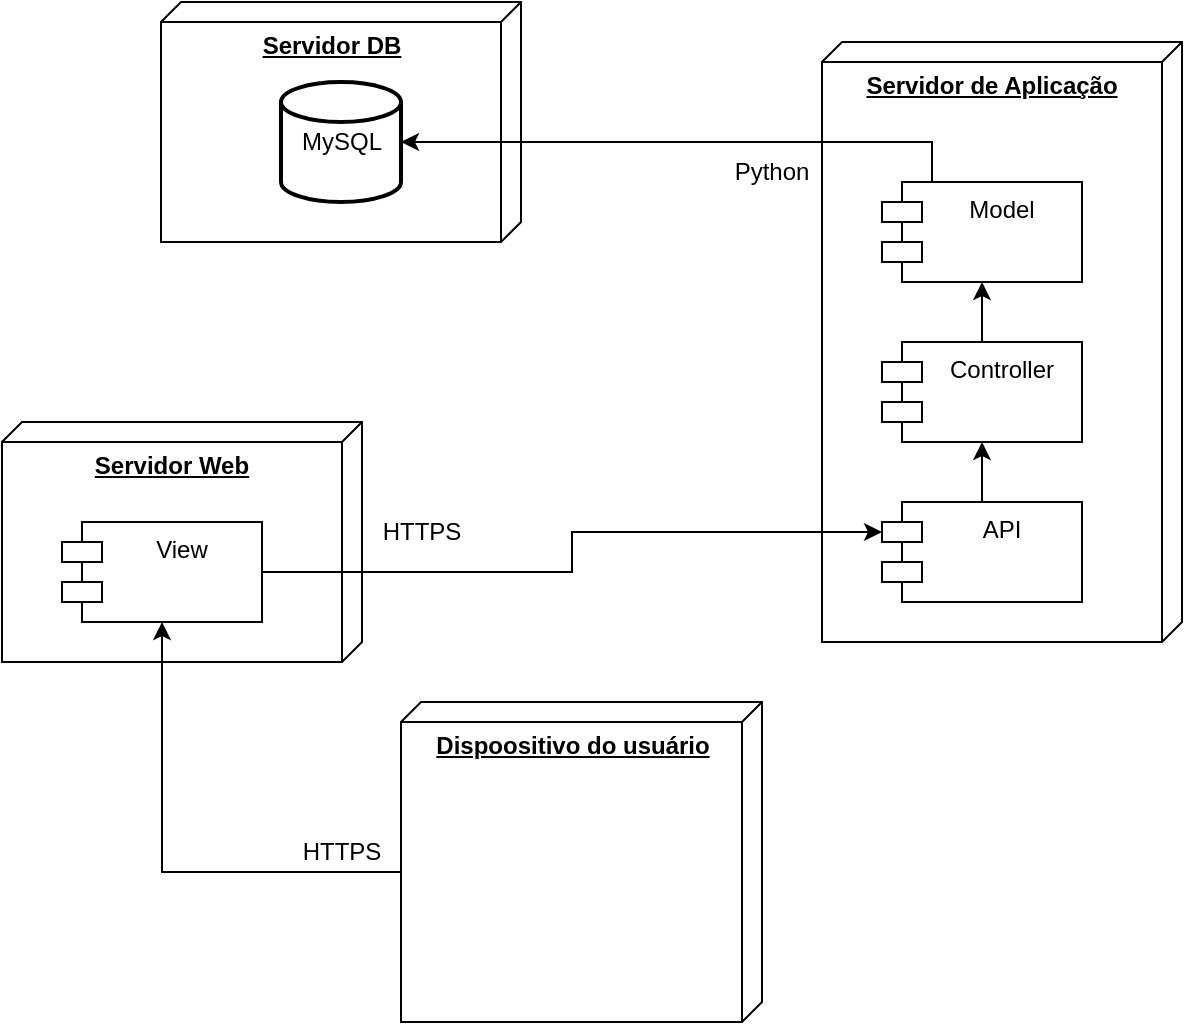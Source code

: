 <mxfile version="24.1.0" type="device">
  <diagram name="Página-1" id="TyRYyZFYQ0PoQ1BtjzDm">
    <mxGraphModel dx="794" dy="511" grid="1" gridSize="10" guides="1" tooltips="1" connect="1" arrows="1" fold="1" page="1" pageScale="1" pageWidth="827" pageHeight="1169" math="0" shadow="0">
      <root>
        <mxCell id="0" />
        <mxCell id="1" parent="0" />
        <mxCell id="fgH89r75op48-qcW9d2e-1" value="&lt;b&gt;Dispoositivo do usuário&lt;/b&gt;" style="verticalAlign=top;align=center;spacingTop=8;spacingLeft=2;spacingRight=12;shape=cube;size=10;direction=south;fontStyle=4;html=1;whiteSpace=wrap;" parent="1" vertex="1">
          <mxGeometry x="389.5" y="430" width="180.5" height="160" as="geometry" />
        </mxCell>
        <mxCell id="fgH89r75op48-qcW9d2e-2" value="&lt;b&gt;Servidor Web&lt;/b&gt;" style="verticalAlign=top;align=center;spacingTop=8;spacingLeft=2;spacingRight=12;shape=cube;size=10;direction=south;fontStyle=4;html=1;whiteSpace=wrap;" parent="1" vertex="1">
          <mxGeometry x="190" y="290" width="180" height="120" as="geometry" />
        </mxCell>
        <mxCell id="fgH89r75op48-qcW9d2e-4" value="&lt;b&gt;Servidor DB&lt;/b&gt;" style="verticalAlign=top;align=center;spacingTop=8;spacingLeft=2;spacingRight=12;shape=cube;size=10;direction=south;fontStyle=4;html=1;whiteSpace=wrap;" parent="1" vertex="1">
          <mxGeometry x="269.5" y="80" width="180" height="120" as="geometry" />
        </mxCell>
        <mxCell id="fgH89r75op48-qcW9d2e-8" value="HTTPS" style="text;html=1;align=center;verticalAlign=middle;whiteSpace=wrap;rounded=0;" parent="1" vertex="1">
          <mxGeometry x="329.5" y="490" width="60" height="30" as="geometry" />
        </mxCell>
        <mxCell id="fgH89r75op48-qcW9d2e-9" value="Python" style="text;html=1;align=center;verticalAlign=middle;whiteSpace=wrap;rounded=0;rotation=0;" parent="1" vertex="1">
          <mxGeometry x="550" y="150" width="50" height="30" as="geometry" />
        </mxCell>
        <mxCell id="znt6d7d_Qfbz-xSWCEUZ-16" style="edgeStyle=orthogonalEdgeStyle;rounded=0;orthogonalLoop=1;jettySize=auto;html=1;exitX=0;exitY=0;exitDx=85;exitDy=180.5;entryX=0.5;entryY=1;entryDx=0;entryDy=0;exitPerimeter=0;" parent="1" source="fgH89r75op48-qcW9d2e-1" target="znt6d7d_Qfbz-xSWCEUZ-11" edge="1">
          <mxGeometry relative="1" as="geometry">
            <Array as="points">
              <mxPoint x="270" y="515" />
            </Array>
            <mxPoint x="445" y="500" as="sourcePoint" />
          </mxGeometry>
        </mxCell>
        <mxCell id="znt6d7d_Qfbz-xSWCEUZ-2" value="&lt;b&gt;Servidor de Aplicação&lt;/b&gt;" style="verticalAlign=top;align=center;spacingTop=8;spacingLeft=2;spacingRight=12;shape=cube;size=10;direction=south;fontStyle=4;html=1;whiteSpace=wrap;" parent="1" vertex="1">
          <mxGeometry x="600" y="100" width="180" height="300" as="geometry" />
        </mxCell>
        <mxCell id="znt6d7d_Qfbz-xSWCEUZ-4" style="edgeStyle=orthogonalEdgeStyle;rounded=0;orthogonalLoop=1;jettySize=auto;html=1;entryX=0;entryY=0;entryDx=0;entryDy=15;exitX=1;exitY=0.5;exitDx=0;exitDy=0;entryPerimeter=0;" parent="1" source="znt6d7d_Qfbz-xSWCEUZ-11" target="znt6d7d_Qfbz-xSWCEUZ-7" edge="1">
          <mxGeometry relative="1" as="geometry" />
        </mxCell>
        <mxCell id="znt6d7d_Qfbz-xSWCEUZ-5" value="HTTPS" style="text;html=1;align=center;verticalAlign=middle;whiteSpace=wrap;rounded=0;" parent="1" vertex="1">
          <mxGeometry x="370" y="330" width="60" height="30" as="geometry" />
        </mxCell>
        <mxCell id="znt6d7d_Qfbz-xSWCEUZ-13" style="edgeStyle=orthogonalEdgeStyle;rounded=0;orthogonalLoop=1;jettySize=auto;html=1;" parent="1" source="znt6d7d_Qfbz-xSWCEUZ-7" target="znt6d7d_Qfbz-xSWCEUZ-10" edge="1">
          <mxGeometry relative="1" as="geometry" />
        </mxCell>
        <mxCell id="znt6d7d_Qfbz-xSWCEUZ-7" value="API" style="shape=module;align=left;spacingLeft=20;align=center;verticalAlign=top;whiteSpace=wrap;html=1;" parent="1" vertex="1">
          <mxGeometry x="630" y="330" width="100" height="50" as="geometry" />
        </mxCell>
        <mxCell id="znt6d7d_Qfbz-xSWCEUZ-8" value="Model" style="shape=module;align=left;spacingLeft=20;align=center;verticalAlign=top;whiteSpace=wrap;html=1;" parent="1" vertex="1">
          <mxGeometry x="630" y="170" width="100" height="50" as="geometry" />
        </mxCell>
        <mxCell id="znt6d7d_Qfbz-xSWCEUZ-18" style="edgeStyle=orthogonalEdgeStyle;rounded=0;orthogonalLoop=1;jettySize=auto;html=1;entryX=0.5;entryY=1;entryDx=0;entryDy=0;" parent="1" source="znt6d7d_Qfbz-xSWCEUZ-10" target="znt6d7d_Qfbz-xSWCEUZ-8" edge="1">
          <mxGeometry relative="1" as="geometry" />
        </mxCell>
        <mxCell id="znt6d7d_Qfbz-xSWCEUZ-10" value="Controller" style="shape=module;align=left;spacingLeft=20;align=center;verticalAlign=top;whiteSpace=wrap;html=1;" parent="1" vertex="1">
          <mxGeometry x="630" y="250" width="100" height="50" as="geometry" />
        </mxCell>
        <mxCell id="znt6d7d_Qfbz-xSWCEUZ-11" value="View" style="shape=module;align=left;spacingLeft=20;align=center;verticalAlign=top;whiteSpace=wrap;html=1;" parent="1" vertex="1">
          <mxGeometry x="220" y="340" width="100" height="50" as="geometry" />
        </mxCell>
        <mxCell id="znt6d7d_Qfbz-xSWCEUZ-20" value="&lt;p style=&quot;line-height: 120%;&quot;&gt;MySQL&lt;/p&gt;" style="strokeWidth=2;html=1;shape=mxgraph.flowchart.database;whiteSpace=wrap;" parent="1" vertex="1">
          <mxGeometry x="329.5" y="120" width="60" height="60" as="geometry" />
        </mxCell>
        <mxCell id="znt6d7d_Qfbz-xSWCEUZ-22" style="edgeStyle=orthogonalEdgeStyle;rounded=0;orthogonalLoop=1;jettySize=auto;html=1;entryX=1;entryY=0.5;entryDx=0;entryDy=0;entryPerimeter=0;exitX=0.25;exitY=0;exitDx=0;exitDy=0;" parent="1" source="znt6d7d_Qfbz-xSWCEUZ-8" target="znt6d7d_Qfbz-xSWCEUZ-20" edge="1">
          <mxGeometry relative="1" as="geometry" />
        </mxCell>
      </root>
    </mxGraphModel>
  </diagram>
</mxfile>
